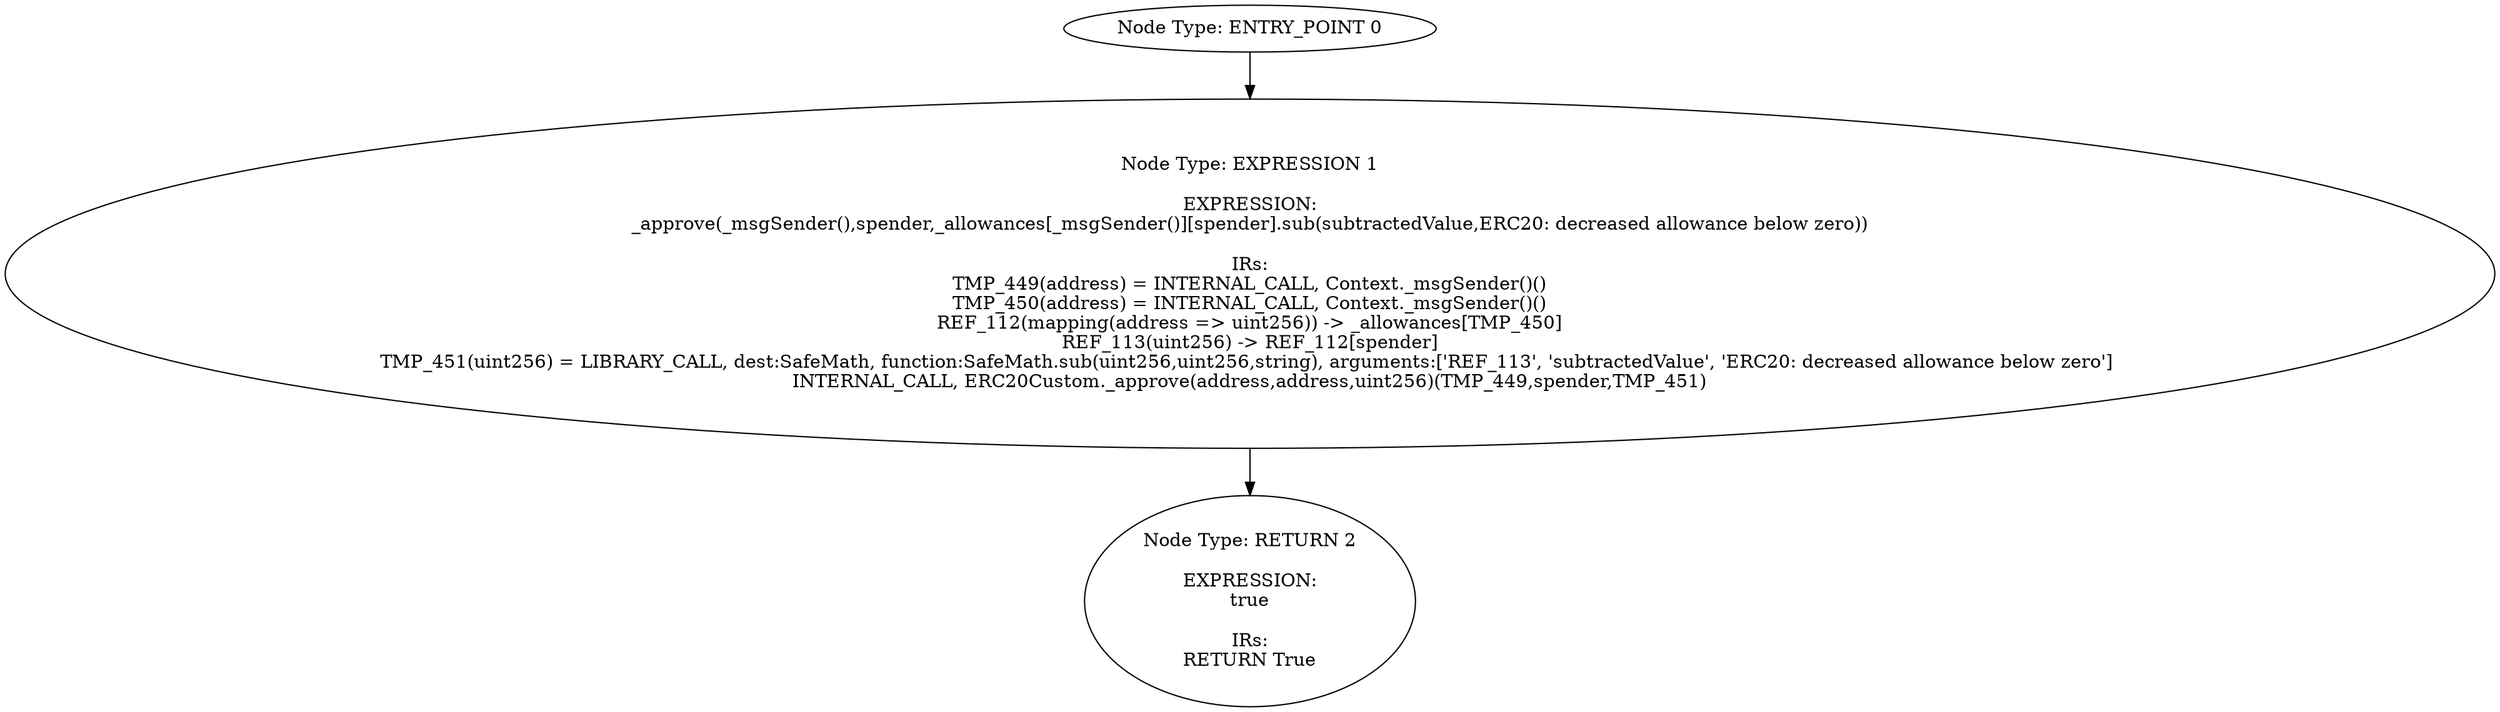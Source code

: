 digraph{
0[label="Node Type: ENTRY_POINT 0
"];
0->1;
1[label="Node Type: EXPRESSION 1

EXPRESSION:
_approve(_msgSender(),spender,_allowances[_msgSender()][spender].sub(subtractedValue,ERC20: decreased allowance below zero))

IRs:
TMP_449(address) = INTERNAL_CALL, Context._msgSender()()
TMP_450(address) = INTERNAL_CALL, Context._msgSender()()
REF_112(mapping(address => uint256)) -> _allowances[TMP_450]
REF_113(uint256) -> REF_112[spender]
TMP_451(uint256) = LIBRARY_CALL, dest:SafeMath, function:SafeMath.sub(uint256,uint256,string), arguments:['REF_113', 'subtractedValue', 'ERC20: decreased allowance below zero'] 
INTERNAL_CALL, ERC20Custom._approve(address,address,uint256)(TMP_449,spender,TMP_451)"];
1->2;
2[label="Node Type: RETURN 2

EXPRESSION:
true

IRs:
RETURN True"];
}
